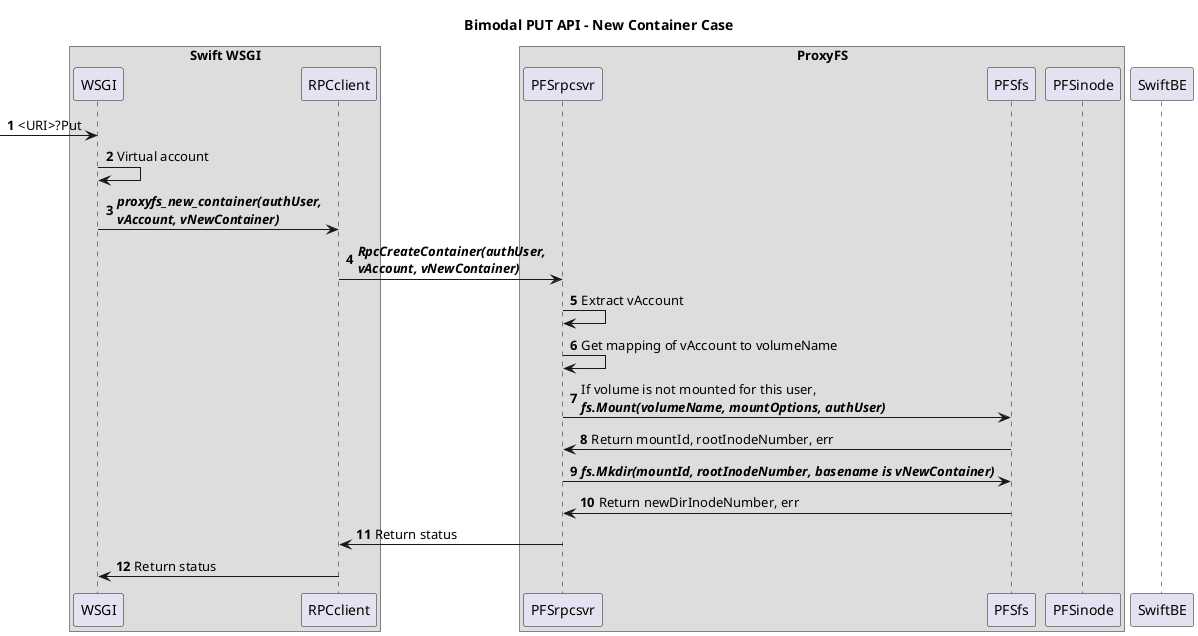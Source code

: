 @startuml

title Bimodal PUT API - New Container Case

autonumber

box "Swift WSGI"
participant WSGI
participant RPCclient
end box
box "ProxyFS"
participant PFSrpcsvr
participant PFSfs
participant PFSinode
end box
participant SwiftBE

->WSGI: <URI>?Put

WSGI -> WSGI:Virtual account

WSGI -> RPCclient:<B><I>proxyfs_new_container(authUser,\n<B><I>vAccount, vNewContainer)</I></B>

RPCclient -> PFSrpcsvr:<B><I>RpcCreateContainer(authUser,\n<B><I>vAccount, vNewContainer)</I></B>

PFSrpcsvr -> PFSrpcsvr:Extract vAccount

PFSrpcsvr -> PFSrpcsvr:Get mapping of vAccount to volumeName

PFSrpcsvr -> PFSfs:If volume is not mounted for this user,\n<B><I>fs.Mount(volumeName, mountOptions, authUser)</I></B>

PFSfs -> PFSrpcsvr:Return mountId, rootInodeNumber, err

PFSrpcsvr -> PFSfs:<B><I>fs.Mkdir(mountId, rootInodeNumber, basename is vNewContainer)</I></B>
PFSfs -> PFSrpcsvr:Return newDirInodeNumber, err

PFSrpcsvr -> RPCclient:Return status

RPCclient -> WSGI:Return status

@enduml
